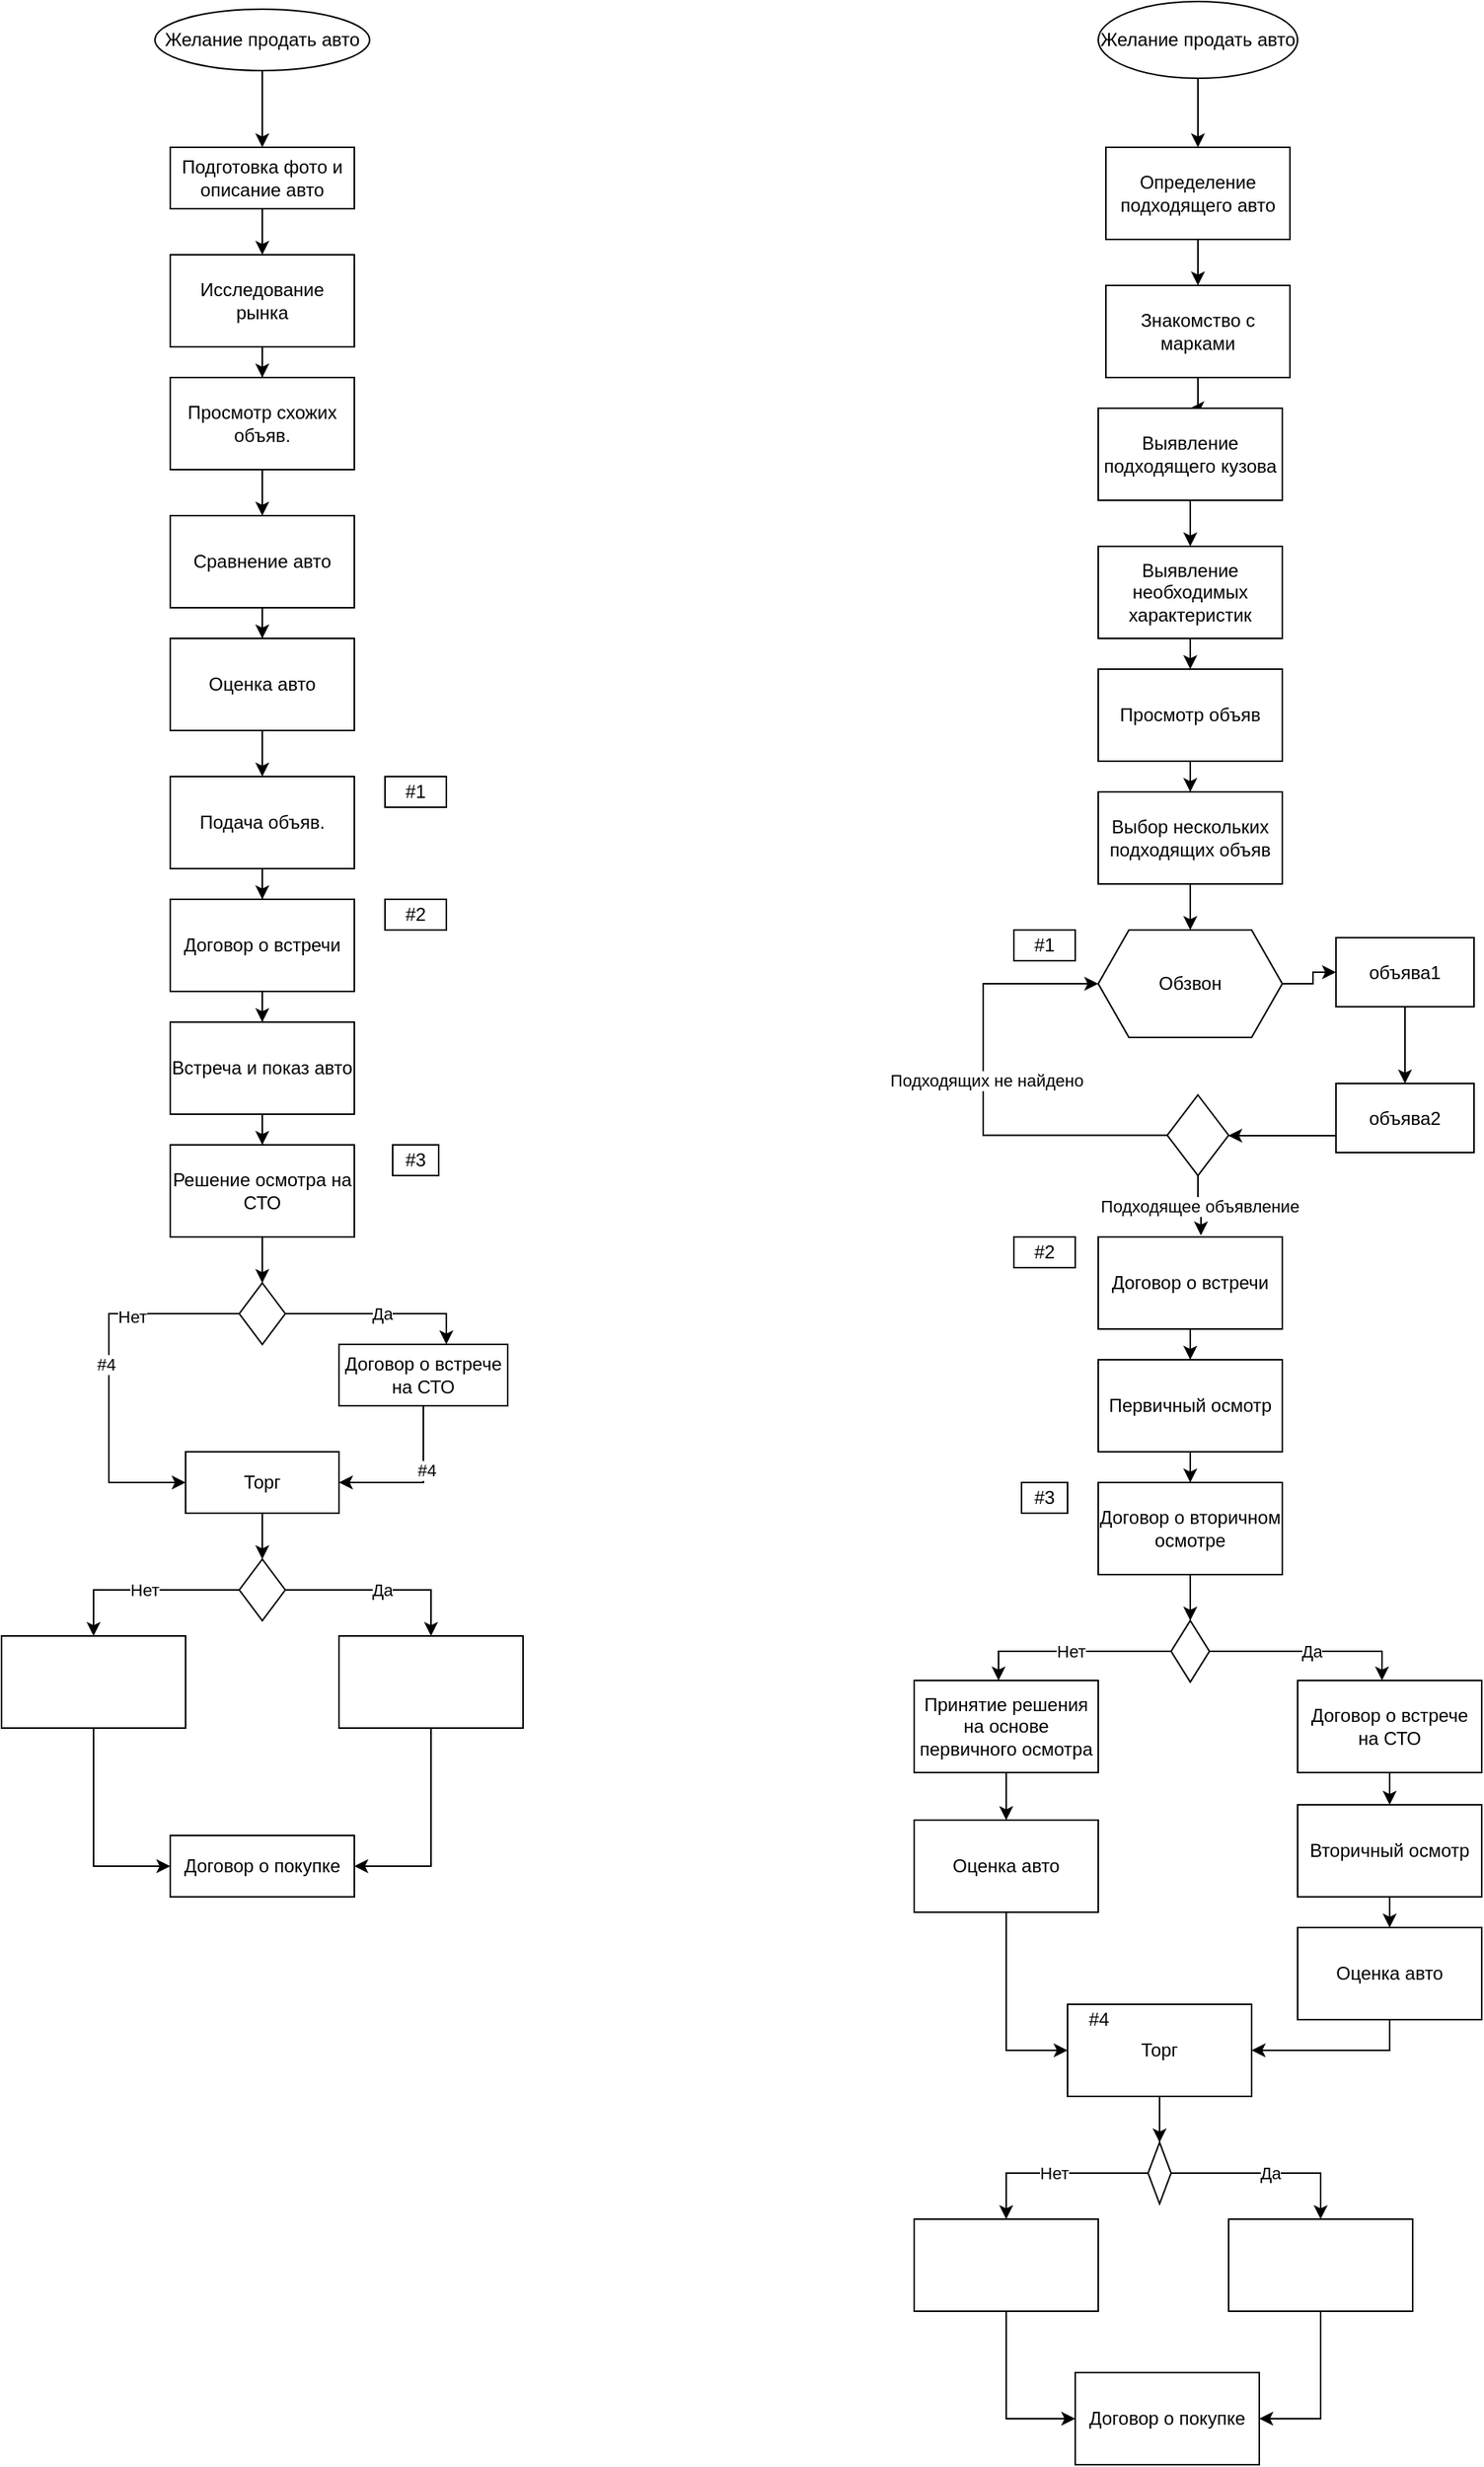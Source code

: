 <mxfile version="14.4.3" type="device" pages="2"><diagram id="jpFUk9lseT9KUsqiBgfO" name="Page-1"><mxGraphModel dx="2249" dy="834" grid="1" gridSize="10" guides="1" tooltips="1" connect="1" arrows="1" fold="1" page="1" pageScale="1" pageWidth="827" pageHeight="1169" math="0" shadow="0"><root><mxCell id="0"/><mxCell id="1" parent="0"/><mxCell id="J5vgBqyF4r-YPMZvcZo4-25" value="" style="edgeStyle=orthogonalEdgeStyle;rounded=0;orthogonalLoop=1;jettySize=auto;html=1;" parent="1" source="J5vgBqyF4r-YPMZvcZo4-4" target="J5vgBqyF4r-YPMZvcZo4-24" edge="1"><mxGeometry relative="1" as="geometry"/></mxCell><mxCell id="J5vgBqyF4r-YPMZvcZo4-4" value="Желание продать авто" style="ellipse;whiteSpace=wrap;html=1;" parent="1" vertex="1"><mxGeometry y="20" width="140" height="40" as="geometry"/></mxCell><mxCell id="J5vgBqyF4r-YPMZvcZo4-23" value="" style="edgeStyle=orthogonalEdgeStyle;rounded=0;orthogonalLoop=1;jettySize=auto;html=1;" parent="1" source="J5vgBqyF4r-YPMZvcZo4-5" target="J5vgBqyF4r-YPMZvcZo4-22" edge="1"><mxGeometry relative="1" as="geometry"/></mxCell><mxCell id="J5vgBqyF4r-YPMZvcZo4-5" value="Желание продать авто" style="ellipse;whiteSpace=wrap;html=1;" parent="1" vertex="1"><mxGeometry x="615" y="15" width="130" height="50" as="geometry"/></mxCell><mxCell id="J5vgBqyF4r-YPMZvcZo4-30" value="" style="edgeStyle=orthogonalEdgeStyle;rounded=0;orthogonalLoop=1;jettySize=auto;html=1;" parent="1" source="J5vgBqyF4r-YPMZvcZo4-22" target="J5vgBqyF4r-YPMZvcZo4-29" edge="1"><mxGeometry relative="1" as="geometry"/></mxCell><mxCell id="J5vgBqyF4r-YPMZvcZo4-22" value="Определение подходящего авто" style="whiteSpace=wrap;html=1;" parent="1" vertex="1"><mxGeometry x="620" y="110" width="120" height="60" as="geometry"/></mxCell><mxCell id="J5vgBqyF4r-YPMZvcZo4-28" value="" style="edgeStyle=orthogonalEdgeStyle;rounded=0;orthogonalLoop=1;jettySize=auto;html=1;" parent="1" source="J5vgBqyF4r-YPMZvcZo4-24" target="J5vgBqyF4r-YPMZvcZo4-27" edge="1"><mxGeometry relative="1" as="geometry"/></mxCell><mxCell id="J5vgBqyF4r-YPMZvcZo4-24" value="Подготовка фото и описание авто" style="whiteSpace=wrap;html=1;" parent="1" vertex="1"><mxGeometry x="10" y="110" width="120" height="40" as="geometry"/></mxCell><mxCell id="J5vgBqyF4r-YPMZvcZo4-32" value="" style="edgeStyle=orthogonalEdgeStyle;rounded=0;orthogonalLoop=1;jettySize=auto;html=1;" parent="1" source="J5vgBqyF4r-YPMZvcZo4-27" target="J5vgBqyF4r-YPMZvcZo4-31" edge="1"><mxGeometry relative="1" as="geometry"/></mxCell><mxCell id="J5vgBqyF4r-YPMZvcZo4-27" value="Исследование рынка" style="whiteSpace=wrap;html=1;" parent="1" vertex="1"><mxGeometry x="10" y="180" width="120" height="60" as="geometry"/></mxCell><mxCell id="J5vgBqyF4r-YPMZvcZo4-50" value="" style="edgeStyle=orthogonalEdgeStyle;rounded=0;orthogonalLoop=1;jettySize=auto;html=1;" parent="1" source="J5vgBqyF4r-YPMZvcZo4-29" target="J5vgBqyF4r-YPMZvcZo4-49" edge="1"><mxGeometry relative="1" as="geometry"/></mxCell><mxCell id="J5vgBqyF4r-YPMZvcZo4-29" value="Знакомство с марками" style="whiteSpace=wrap;html=1;" parent="1" vertex="1"><mxGeometry x="620" y="200" width="120" height="60" as="geometry"/></mxCell><mxCell id="J5vgBqyF4r-YPMZvcZo4-34" value="" style="edgeStyle=orthogonalEdgeStyle;rounded=0;orthogonalLoop=1;jettySize=auto;html=1;" parent="1" source="J5vgBqyF4r-YPMZvcZo4-31" target="J5vgBqyF4r-YPMZvcZo4-33" edge="1"><mxGeometry relative="1" as="geometry"/></mxCell><mxCell id="J5vgBqyF4r-YPMZvcZo4-31" value="Просмотр схожих объяв." style="whiteSpace=wrap;html=1;" parent="1" vertex="1"><mxGeometry x="10" y="260" width="120" height="60" as="geometry"/></mxCell><mxCell id="J5vgBqyF4r-YPMZvcZo4-36" value="" style="edgeStyle=orthogonalEdgeStyle;rounded=0;orthogonalLoop=1;jettySize=auto;html=1;" parent="1" source="J5vgBqyF4r-YPMZvcZo4-33" target="J5vgBqyF4r-YPMZvcZo4-35" edge="1"><mxGeometry relative="1" as="geometry"/></mxCell><mxCell id="J5vgBqyF4r-YPMZvcZo4-33" value="Сравнение авто" style="whiteSpace=wrap;html=1;" parent="1" vertex="1"><mxGeometry x="10" y="350" width="120" height="60" as="geometry"/></mxCell><mxCell id="J5vgBqyF4r-YPMZvcZo4-38" value="" style="edgeStyle=orthogonalEdgeStyle;rounded=0;orthogonalLoop=1;jettySize=auto;html=1;" parent="1" source="J5vgBqyF4r-YPMZvcZo4-35" target="J5vgBqyF4r-YPMZvcZo4-37" edge="1"><mxGeometry relative="1" as="geometry"/></mxCell><mxCell id="J5vgBqyF4r-YPMZvcZo4-35" value="Оценка авто" style="whiteSpace=wrap;html=1;" parent="1" vertex="1"><mxGeometry x="10" y="430" width="120" height="60" as="geometry"/></mxCell><mxCell id="J5vgBqyF4r-YPMZvcZo4-41" value="" style="edgeStyle=orthogonalEdgeStyle;rounded=0;orthogonalLoop=1;jettySize=auto;html=1;" parent="1" source="J5vgBqyF4r-YPMZvcZo4-37" target="J5vgBqyF4r-YPMZvcZo4-40" edge="1"><mxGeometry relative="1" as="geometry"/></mxCell><mxCell id="J5vgBqyF4r-YPMZvcZo4-37" value="Подача объяв." style="whiteSpace=wrap;html=1;" parent="1" vertex="1"><mxGeometry x="10" y="520" width="120" height="60" as="geometry"/></mxCell><mxCell id="J5vgBqyF4r-YPMZvcZo4-39" value="#1" style="rounded=0;whiteSpace=wrap;html=1;" parent="1" vertex="1"><mxGeometry x="150" y="520" width="40" height="20" as="geometry"/></mxCell><mxCell id="J5vgBqyF4r-YPMZvcZo4-44" value="" style="edgeStyle=orthogonalEdgeStyle;rounded=0;orthogonalLoop=1;jettySize=auto;html=1;" parent="1" source="J5vgBqyF4r-YPMZvcZo4-40" target="J5vgBqyF4r-YPMZvcZo4-43" edge="1"><mxGeometry relative="1" as="geometry"/></mxCell><mxCell id="J5vgBqyF4r-YPMZvcZo4-40" value="Договор о встречи" style="whiteSpace=wrap;html=1;" parent="1" vertex="1"><mxGeometry x="10" y="600" width="120" height="60" as="geometry"/></mxCell><mxCell id="J5vgBqyF4r-YPMZvcZo4-42" value="#2" style="rounded=0;whiteSpace=wrap;html=1;" parent="1" vertex="1"><mxGeometry x="150" y="600" width="40" height="20" as="geometry"/></mxCell><mxCell id="J5vgBqyF4r-YPMZvcZo4-46" value="" style="edgeStyle=orthogonalEdgeStyle;rounded=0;orthogonalLoop=1;jettySize=auto;html=1;" parent="1" source="J5vgBqyF4r-YPMZvcZo4-43" target="J5vgBqyF4r-YPMZvcZo4-45" edge="1"><mxGeometry relative="1" as="geometry"/></mxCell><mxCell id="J5vgBqyF4r-YPMZvcZo4-43" value="Встреча и показ авто" style="whiteSpace=wrap;html=1;" parent="1" vertex="1"><mxGeometry x="10" y="680" width="120" height="60" as="geometry"/></mxCell><mxCell id="J5vgBqyF4r-YPMZvcZo4-89" value="" style="edgeStyle=orthogonalEdgeStyle;rounded=0;orthogonalLoop=1;jettySize=auto;html=1;" parent="1" source="J5vgBqyF4r-YPMZvcZo4-45" target="J5vgBqyF4r-YPMZvcZo4-88" edge="1"><mxGeometry relative="1" as="geometry"/></mxCell><mxCell id="J5vgBqyF4r-YPMZvcZo4-45" value="Решение осмотра на СТО" style="whiteSpace=wrap;html=1;" parent="1" vertex="1"><mxGeometry x="10" y="760" width="120" height="60" as="geometry"/></mxCell><mxCell id="J5vgBqyF4r-YPMZvcZo4-47" value="#3" style="rounded=0;whiteSpace=wrap;html=1;" parent="1" vertex="1"><mxGeometry x="155" y="760" width="30" height="20" as="geometry"/></mxCell><mxCell id="J5vgBqyF4r-YPMZvcZo4-52" value="" style="edgeStyle=orthogonalEdgeStyle;rounded=0;orthogonalLoop=1;jettySize=auto;html=1;" parent="1" source="J5vgBqyF4r-YPMZvcZo4-49" target="J5vgBqyF4r-YPMZvcZo4-51" edge="1"><mxGeometry relative="1" as="geometry"/></mxCell><mxCell id="J5vgBqyF4r-YPMZvcZo4-49" value="Выявление подходящего кузова" style="whiteSpace=wrap;html=1;" parent="1" vertex="1"><mxGeometry x="615" y="280" width="120" height="60" as="geometry"/></mxCell><mxCell id="J5vgBqyF4r-YPMZvcZo4-54" value="" style="edgeStyle=orthogonalEdgeStyle;rounded=0;orthogonalLoop=1;jettySize=auto;html=1;" parent="1" source="J5vgBqyF4r-YPMZvcZo4-51" target="J5vgBqyF4r-YPMZvcZo4-53" edge="1"><mxGeometry relative="1" as="geometry"/></mxCell><mxCell id="J5vgBqyF4r-YPMZvcZo4-51" value="Выявление необходимых характеристик" style="whiteSpace=wrap;html=1;" parent="1" vertex="1"><mxGeometry x="615" y="370" width="120" height="60" as="geometry"/></mxCell><mxCell id="J5vgBqyF4r-YPMZvcZo4-56" value="" style="edgeStyle=orthogonalEdgeStyle;rounded=0;orthogonalLoop=1;jettySize=auto;html=1;" parent="1" source="J5vgBqyF4r-YPMZvcZo4-53" target="J5vgBqyF4r-YPMZvcZo4-55" edge="1"><mxGeometry relative="1" as="geometry"/></mxCell><mxCell id="J5vgBqyF4r-YPMZvcZo4-53" value="Просмотр объяв" style="whiteSpace=wrap;html=1;" parent="1" vertex="1"><mxGeometry x="615" y="450" width="120" height="60" as="geometry"/></mxCell><mxCell id="J5vgBqyF4r-YPMZvcZo4-75" style="edgeStyle=orthogonalEdgeStyle;rounded=0;orthogonalLoop=1;jettySize=auto;html=1;exitX=0.5;exitY=1;exitDx=0;exitDy=0;entryX=0.5;entryY=0;entryDx=0;entryDy=0;" parent="1" source="J5vgBqyF4r-YPMZvcZo4-55" target="J5vgBqyF4r-YPMZvcZo4-72" edge="1"><mxGeometry relative="1" as="geometry"/></mxCell><mxCell id="J5vgBqyF4r-YPMZvcZo4-55" value="Выбор нескольких подходящих объяв" style="whiteSpace=wrap;html=1;" parent="1" vertex="1"><mxGeometry x="615" y="530" width="120" height="60" as="geometry"/></mxCell><mxCell id="J5vgBqyF4r-YPMZvcZo4-60" value="#1" style="rounded=0;whiteSpace=wrap;html=1;" parent="1" vertex="1"><mxGeometry x="560" y="620" width="40" height="20" as="geometry"/></mxCell><mxCell id="J5vgBqyF4r-YPMZvcZo4-67" value="" style="edgeStyle=orthogonalEdgeStyle;rounded=0;orthogonalLoop=1;jettySize=auto;html=1;" parent="1" source="J5vgBqyF4r-YPMZvcZo4-61" target="J5vgBqyF4r-YPMZvcZo4-66" edge="1"><mxGeometry relative="1" as="geometry"/></mxCell><mxCell id="J5vgBqyF4r-YPMZvcZo4-61" value="Договор о встречи" style="whiteSpace=wrap;html=1;" parent="1" vertex="1"><mxGeometry x="615" y="820" width="120" height="60" as="geometry"/></mxCell><mxCell id="J5vgBqyF4r-YPMZvcZo4-63" value="#2" style="rounded=0;whiteSpace=wrap;html=1;" parent="1" vertex="1"><mxGeometry x="560" y="820" width="40" height="20" as="geometry"/></mxCell><mxCell id="J5vgBqyF4r-YPMZvcZo4-69" value="" style="edgeStyle=orthogonalEdgeStyle;rounded=0;orthogonalLoop=1;jettySize=auto;html=1;" parent="1" source="J5vgBqyF4r-YPMZvcZo4-66" target="J5vgBqyF4r-YPMZvcZo4-68" edge="1"><mxGeometry relative="1" as="geometry"/></mxCell><mxCell id="J5vgBqyF4r-YPMZvcZo4-66" value="Первичный осмотр" style="whiteSpace=wrap;html=1;" parent="1" vertex="1"><mxGeometry x="615" y="900" width="120" height="60" as="geometry"/></mxCell><mxCell id="J5vgBqyF4r-YPMZvcZo4-102" value="" style="edgeStyle=orthogonalEdgeStyle;rounded=0;orthogonalLoop=1;jettySize=auto;html=1;" parent="1" source="J5vgBqyF4r-YPMZvcZo4-68" target="J5vgBqyF4r-YPMZvcZo4-101" edge="1"><mxGeometry relative="1" as="geometry"/></mxCell><mxCell id="J5vgBqyF4r-YPMZvcZo4-68" value="Договор о вторичном осмотре" style="whiteSpace=wrap;html=1;" parent="1" vertex="1"><mxGeometry x="615" y="980" width="120" height="60" as="geometry"/></mxCell><mxCell id="J5vgBqyF4r-YPMZvcZo4-70" value="#3" style="rounded=0;whiteSpace=wrap;html=1;" parent="1" vertex="1"><mxGeometry x="565" y="980" width="30" height="20" as="geometry"/></mxCell><mxCell id="J5vgBqyF4r-YPMZvcZo4-79" value="" style="edgeStyle=orthogonalEdgeStyle;rounded=0;orthogonalLoop=1;jettySize=auto;html=1;" parent="1" source="J5vgBqyF4r-YPMZvcZo4-72" target="J5vgBqyF4r-YPMZvcZo4-78" edge="1"><mxGeometry relative="1" as="geometry"/></mxCell><mxCell id="J5vgBqyF4r-YPMZvcZo4-72" value="Обзвон" style="shape=hexagon;perimeter=hexagonPerimeter2;whiteSpace=wrap;html=1;fixedSize=1;" parent="1" vertex="1"><mxGeometry x="615" y="620" width="120" height="70" as="geometry"/></mxCell><mxCell id="J5vgBqyF4r-YPMZvcZo4-81" value="" style="edgeStyle=orthogonalEdgeStyle;rounded=0;orthogonalLoop=1;jettySize=auto;html=1;" parent="1" source="J5vgBqyF4r-YPMZvcZo4-78" target="J5vgBqyF4r-YPMZvcZo4-80" edge="1"><mxGeometry relative="1" as="geometry"/></mxCell><mxCell id="J5vgBqyF4r-YPMZvcZo4-78" value="объява1" style="whiteSpace=wrap;html=1;" parent="1" vertex="1"><mxGeometry x="770" y="625" width="90" height="45" as="geometry"/></mxCell><mxCell id="J5vgBqyF4r-YPMZvcZo4-83" value="" style="edgeStyle=orthogonalEdgeStyle;rounded=0;orthogonalLoop=1;jettySize=auto;html=1;" parent="1" source="J5vgBqyF4r-YPMZvcZo4-80" target="J5vgBqyF4r-YPMZvcZo4-82" edge="1"><mxGeometry relative="1" as="geometry"><Array as="points"><mxPoint x="735" y="754"/><mxPoint x="735" y="754"/></Array></mxGeometry></mxCell><mxCell id="J5vgBqyF4r-YPMZvcZo4-80" value="объява2" style="whiteSpace=wrap;html=1;" parent="1" vertex="1"><mxGeometry x="770" y="720" width="90" height="45" as="geometry"/></mxCell><mxCell id="J5vgBqyF4r-YPMZvcZo4-84" value="Подходящее объявление" style="edgeStyle=orthogonalEdgeStyle;rounded=0;orthogonalLoop=1;jettySize=auto;html=1;entryX=0.558;entryY=-0.017;entryDx=0;entryDy=0;entryPerimeter=0;" parent="1" source="J5vgBqyF4r-YPMZvcZo4-82" target="J5vgBqyF4r-YPMZvcZo4-61" edge="1"><mxGeometry relative="1" as="geometry"/></mxCell><mxCell id="J5vgBqyF4r-YPMZvcZo4-85" style="edgeStyle=orthogonalEdgeStyle;rounded=0;orthogonalLoop=1;jettySize=auto;html=1;" parent="1" source="J5vgBqyF4r-YPMZvcZo4-82" target="J5vgBqyF4r-YPMZvcZo4-72" edge="1"><mxGeometry relative="1" as="geometry"><Array as="points"><mxPoint x="540" y="754"/><mxPoint x="540" y="655"/></Array></mxGeometry></mxCell><mxCell id="J5vgBqyF4r-YPMZvcZo4-86" value="Подходящих не найдено" style="edgeLabel;html=1;align=center;verticalAlign=middle;resizable=0;points=[];" parent="J5vgBqyF4r-YPMZvcZo4-85" vertex="1" connectable="0"><mxGeometry x="0.061" y="-2" relative="1" as="geometry"><mxPoint as="offset"/></mxGeometry></mxCell><mxCell id="J5vgBqyF4r-YPMZvcZo4-82" value="" style="rhombus;whiteSpace=wrap;html=1;" parent="1" vertex="1"><mxGeometry x="660" y="727.5" width="40" height="52.5" as="geometry"/></mxCell><mxCell id="J5vgBqyF4r-YPMZvcZo4-91" value="" style="edgeStyle=orthogonalEdgeStyle;rounded=0;orthogonalLoop=1;jettySize=auto;html=1;" parent="1" source="J5vgBqyF4r-YPMZvcZo4-88" target="J5vgBqyF4r-YPMZvcZo4-90" edge="1"><mxGeometry relative="1" as="geometry"><Array as="points"><mxPoint x="-30" y="870"/></Array></mxGeometry></mxCell><mxCell id="J5vgBqyF4r-YPMZvcZo4-94" value="Нет" style="edgeLabel;html=1;align=center;verticalAlign=middle;resizable=0;points=[];" parent="J5vgBqyF4r-YPMZvcZo4-91" vertex="1" connectable="0"><mxGeometry x="-0.429" y="2" relative="1" as="geometry"><mxPoint as="offset"/></mxGeometry></mxCell><mxCell id="J5vgBqyF4r-YPMZvcZo4-138" value="#4" style="edgeLabel;html=1;align=center;verticalAlign=middle;resizable=0;points=[];" parent="J5vgBqyF4r-YPMZvcZo4-91" vertex="1" connectable="0"><mxGeometry x="-0.037" y="-2" relative="1" as="geometry"><mxPoint as="offset"/></mxGeometry></mxCell><mxCell id="J5vgBqyF4r-YPMZvcZo4-93" value="Да" style="edgeStyle=orthogonalEdgeStyle;rounded=0;orthogonalLoop=1;jettySize=auto;html=1;" parent="1" source="J5vgBqyF4r-YPMZvcZo4-88" target="J5vgBqyF4r-YPMZvcZo4-92" edge="1"><mxGeometry relative="1" as="geometry"><Array as="points"><mxPoint x="190" y="870"/></Array></mxGeometry></mxCell><mxCell id="J5vgBqyF4r-YPMZvcZo4-88" value="" style="rhombus;whiteSpace=wrap;html=1;" parent="1" vertex="1"><mxGeometry x="55" y="850" width="30" height="40" as="geometry"/></mxCell><mxCell id="J5vgBqyF4r-YPMZvcZo4-111" value="" style="edgeStyle=orthogonalEdgeStyle;rounded=0;orthogonalLoop=1;jettySize=auto;html=1;" parent="1" source="J5vgBqyF4r-YPMZvcZo4-90" target="J5vgBqyF4r-YPMZvcZo4-110" edge="1"><mxGeometry relative="1" as="geometry"/></mxCell><mxCell id="J5vgBqyF4r-YPMZvcZo4-90" value="Торг" style="whiteSpace=wrap;html=1;direction=west;" parent="1" vertex="1"><mxGeometry x="20" y="960" width="100" height="40" as="geometry"/></mxCell><mxCell id="J5vgBqyF4r-YPMZvcZo4-109" style="edgeStyle=orthogonalEdgeStyle;rounded=0;orthogonalLoop=1;jettySize=auto;html=1;exitX=0.5;exitY=1;exitDx=0;exitDy=0;entryX=0;entryY=0.5;entryDx=0;entryDy=0;" parent="1" source="J5vgBqyF4r-YPMZvcZo4-92" target="J5vgBqyF4r-YPMZvcZo4-90" edge="1"><mxGeometry relative="1" as="geometry"/></mxCell><mxCell id="J5vgBqyF4r-YPMZvcZo4-142" value="#4" style="edgeLabel;html=1;align=center;verticalAlign=middle;resizable=0;points=[];" parent="J5vgBqyF4r-YPMZvcZo4-109" vertex="1" connectable="0"><mxGeometry x="-0.2" y="2" relative="1" as="geometry"><mxPoint as="offset"/></mxGeometry></mxCell><mxCell id="J5vgBqyF4r-YPMZvcZo4-92" value="Договор о встрече на СТО" style="whiteSpace=wrap;html=1;" parent="1" vertex="1"><mxGeometry x="120" y="890" width="110" height="40" as="geometry"/></mxCell><mxCell id="J5vgBqyF4r-YPMZvcZo4-104" value="Нет" style="edgeStyle=orthogonalEdgeStyle;rounded=0;orthogonalLoop=1;jettySize=auto;html=1;" parent="1" source="J5vgBqyF4r-YPMZvcZo4-101" target="J5vgBqyF4r-YPMZvcZo4-103" edge="1"><mxGeometry relative="1" as="geometry"><Array as="points"><mxPoint x="550" y="1090"/></Array></mxGeometry></mxCell><mxCell id="J5vgBqyF4r-YPMZvcZo4-106" value="Да" style="edgeStyle=orthogonalEdgeStyle;rounded=0;orthogonalLoop=1;jettySize=auto;html=1;" parent="1" source="J5vgBqyF4r-YPMZvcZo4-101" target="J5vgBqyF4r-YPMZvcZo4-105" edge="1"><mxGeometry relative="1" as="geometry"><Array as="points"><mxPoint x="800" y="1090"/></Array></mxGeometry></mxCell><mxCell id="J5vgBqyF4r-YPMZvcZo4-101" value="" style="rhombus;whiteSpace=wrap;html=1;" parent="1" vertex="1"><mxGeometry x="662.5" y="1070" width="25" height="40" as="geometry"/></mxCell><mxCell id="J5vgBqyF4r-YPMZvcZo4-127" value="" style="edgeStyle=orthogonalEdgeStyle;rounded=0;orthogonalLoop=1;jettySize=auto;html=1;" parent="1" source="J5vgBqyF4r-YPMZvcZo4-103" target="J5vgBqyF4r-YPMZvcZo4-126" edge="1"><mxGeometry relative="1" as="geometry"/></mxCell><mxCell id="J5vgBqyF4r-YPMZvcZo4-103" value="Принятие решения на основе первичного осмотра" style="whiteSpace=wrap;html=1;" parent="1" vertex="1"><mxGeometry x="495" y="1109" width="120" height="60" as="geometry"/></mxCell><mxCell id="J5vgBqyF4r-YPMZvcZo4-120" value="" style="edgeStyle=orthogonalEdgeStyle;rounded=0;orthogonalLoop=1;jettySize=auto;html=1;" parent="1" source="J5vgBqyF4r-YPMZvcZo4-105" target="J5vgBqyF4r-YPMZvcZo4-119" edge="1"><mxGeometry relative="1" as="geometry"/></mxCell><mxCell id="J5vgBqyF4r-YPMZvcZo4-105" value="Договор о встрече на СТО" style="whiteSpace=wrap;html=1;" parent="1" vertex="1"><mxGeometry x="745" y="1109" width="120" height="60" as="geometry"/></mxCell><mxCell id="J5vgBqyF4r-YPMZvcZo4-113" value="Нет" style="edgeStyle=orthogonalEdgeStyle;rounded=0;orthogonalLoop=1;jettySize=auto;html=1;" parent="1" source="J5vgBqyF4r-YPMZvcZo4-110" target="J5vgBqyF4r-YPMZvcZo4-112" edge="1"><mxGeometry relative="1" as="geometry"/></mxCell><mxCell id="J5vgBqyF4r-YPMZvcZo4-115" value="Да" style="edgeStyle=orthogonalEdgeStyle;rounded=0;orthogonalLoop=1;jettySize=auto;html=1;" parent="1" source="J5vgBqyF4r-YPMZvcZo4-110" target="J5vgBqyF4r-YPMZvcZo4-114" edge="1"><mxGeometry relative="1" as="geometry"/></mxCell><mxCell id="J5vgBqyF4r-YPMZvcZo4-110" value="" style="rhombus;whiteSpace=wrap;html=1;" parent="1" vertex="1"><mxGeometry x="55" y="1030" width="30" height="40" as="geometry"/></mxCell><mxCell id="J5vgBqyF4r-YPMZvcZo4-117" style="edgeStyle=orthogonalEdgeStyle;rounded=0;orthogonalLoop=1;jettySize=auto;html=1;exitX=0.5;exitY=1;exitDx=0;exitDy=0;entryX=0;entryY=0.5;entryDx=0;entryDy=0;" parent="1" source="J5vgBqyF4r-YPMZvcZo4-112" target="J5vgBqyF4r-YPMZvcZo4-116" edge="1"><mxGeometry relative="1" as="geometry"/></mxCell><mxCell id="J5vgBqyF4r-YPMZvcZo4-112" value="" style="whiteSpace=wrap;html=1;" parent="1" vertex="1"><mxGeometry x="-100" y="1080" width="120" height="60" as="geometry"/></mxCell><mxCell id="J5vgBqyF4r-YPMZvcZo4-118" style="edgeStyle=orthogonalEdgeStyle;rounded=0;orthogonalLoop=1;jettySize=auto;html=1;exitX=0.5;exitY=1;exitDx=0;exitDy=0;entryX=1;entryY=0.5;entryDx=0;entryDy=0;" parent="1" source="J5vgBqyF4r-YPMZvcZo4-114" target="J5vgBqyF4r-YPMZvcZo4-116" edge="1"><mxGeometry relative="1" as="geometry"/></mxCell><mxCell id="J5vgBqyF4r-YPMZvcZo4-114" value="" style="whiteSpace=wrap;html=1;" parent="1" vertex="1"><mxGeometry x="120" y="1080" width="120" height="60" as="geometry"/></mxCell><mxCell id="J5vgBqyF4r-YPMZvcZo4-116" value="Договор о покупке" style="rounded=0;whiteSpace=wrap;html=1;" parent="1" vertex="1"><mxGeometry x="10" y="1210" width="120" height="40" as="geometry"/></mxCell><mxCell id="J5vgBqyF4r-YPMZvcZo4-122" value="" style="edgeStyle=orthogonalEdgeStyle;rounded=0;orthogonalLoop=1;jettySize=auto;html=1;" parent="1" source="J5vgBqyF4r-YPMZvcZo4-119" target="J5vgBqyF4r-YPMZvcZo4-121" edge="1"><mxGeometry relative="1" as="geometry"/></mxCell><mxCell id="J5vgBqyF4r-YPMZvcZo4-119" value="Вторичный осмотр" style="whiteSpace=wrap;html=1;" parent="1" vertex="1"><mxGeometry x="745" y="1190" width="120" height="60" as="geometry"/></mxCell><mxCell id="J5vgBqyF4r-YPMZvcZo4-125" style="edgeStyle=orthogonalEdgeStyle;rounded=0;orthogonalLoop=1;jettySize=auto;html=1;exitX=0.5;exitY=1;exitDx=0;exitDy=0;entryX=1;entryY=0.5;entryDx=0;entryDy=0;" parent="1" source="J5vgBqyF4r-YPMZvcZo4-121" target="J5vgBqyF4r-YPMZvcZo4-123" edge="1"><mxGeometry relative="1" as="geometry"/></mxCell><mxCell id="J5vgBqyF4r-YPMZvcZo4-121" value="Оценка авто" style="whiteSpace=wrap;html=1;" parent="1" vertex="1"><mxGeometry x="745" y="1270" width="120" height="60" as="geometry"/></mxCell><mxCell id="J5vgBqyF4r-YPMZvcZo4-130" value="" style="edgeStyle=orthogonalEdgeStyle;rounded=0;orthogonalLoop=1;jettySize=auto;html=1;" parent="1" source="J5vgBqyF4r-YPMZvcZo4-123" target="J5vgBqyF4r-YPMZvcZo4-129" edge="1"><mxGeometry relative="1" as="geometry"/></mxCell><mxCell id="J5vgBqyF4r-YPMZvcZo4-123" value="Торг" style="whiteSpace=wrap;html=1;" parent="1" vertex="1"><mxGeometry x="595" y="1320" width="120" height="60" as="geometry"/></mxCell><mxCell id="J5vgBqyF4r-YPMZvcZo4-128" style="edgeStyle=orthogonalEdgeStyle;rounded=0;orthogonalLoop=1;jettySize=auto;html=1;entryX=0;entryY=0.5;entryDx=0;entryDy=0;" parent="1" source="J5vgBqyF4r-YPMZvcZo4-126" target="J5vgBqyF4r-YPMZvcZo4-123" edge="1"><mxGeometry relative="1" as="geometry"/></mxCell><mxCell id="J5vgBqyF4r-YPMZvcZo4-126" value="Оценка авто" style="whiteSpace=wrap;html=1;" parent="1" vertex="1"><mxGeometry x="495" y="1200" width="120" height="60" as="geometry"/></mxCell><mxCell id="J5vgBqyF4r-YPMZvcZo4-132" value="Нет" style="edgeStyle=orthogonalEdgeStyle;rounded=0;orthogonalLoop=1;jettySize=auto;html=1;" parent="1" source="J5vgBqyF4r-YPMZvcZo4-129" target="J5vgBqyF4r-YPMZvcZo4-131" edge="1"><mxGeometry relative="1" as="geometry"/></mxCell><mxCell id="J5vgBqyF4r-YPMZvcZo4-134" value="Да" style="edgeStyle=orthogonalEdgeStyle;rounded=0;orthogonalLoop=1;jettySize=auto;html=1;" parent="1" source="J5vgBqyF4r-YPMZvcZo4-129" target="J5vgBqyF4r-YPMZvcZo4-133" edge="1"><mxGeometry relative="1" as="geometry"/></mxCell><mxCell id="J5vgBqyF4r-YPMZvcZo4-129" value="" style="rhombus;whiteSpace=wrap;html=1;" parent="1" vertex="1"><mxGeometry x="647.5" y="1410" width="15" height="40" as="geometry"/></mxCell><mxCell id="J5vgBqyF4r-YPMZvcZo4-136" style="edgeStyle=orthogonalEdgeStyle;rounded=0;orthogonalLoop=1;jettySize=auto;html=1;exitX=0.5;exitY=1;exitDx=0;exitDy=0;entryX=0;entryY=0.5;entryDx=0;entryDy=0;" parent="1" source="J5vgBqyF4r-YPMZvcZo4-131" target="J5vgBqyF4r-YPMZvcZo4-135" edge="1"><mxGeometry relative="1" as="geometry"/></mxCell><mxCell id="J5vgBqyF4r-YPMZvcZo4-131" value="" style="whiteSpace=wrap;html=1;" parent="1" vertex="1"><mxGeometry x="495" y="1460" width="120" height="60" as="geometry"/></mxCell><mxCell id="J5vgBqyF4r-YPMZvcZo4-137" style="edgeStyle=orthogonalEdgeStyle;rounded=0;orthogonalLoop=1;jettySize=auto;html=1;exitX=0.5;exitY=1;exitDx=0;exitDy=0;entryX=1;entryY=0.5;entryDx=0;entryDy=0;" parent="1" source="J5vgBqyF4r-YPMZvcZo4-133" target="J5vgBqyF4r-YPMZvcZo4-135" edge="1"><mxGeometry relative="1" as="geometry"/></mxCell><mxCell id="J5vgBqyF4r-YPMZvcZo4-133" value="" style="whiteSpace=wrap;html=1;" parent="1" vertex="1"><mxGeometry x="700" y="1460" width="120" height="60" as="geometry"/></mxCell><mxCell id="J5vgBqyF4r-YPMZvcZo4-135" value="Договор о покупке" style="rounded=0;whiteSpace=wrap;html=1;" parent="1" vertex="1"><mxGeometry x="600" y="1560" width="120" height="60" as="geometry"/></mxCell><mxCell id="J5vgBqyF4r-YPMZvcZo4-139" value="#4" style="text;html=1;align=center;verticalAlign=middle;resizable=0;points=[];autosize=1;" parent="1" vertex="1"><mxGeometry x="600" y="1320" width="30" height="20" as="geometry"/></mxCell></root></mxGraphModel></diagram><diagram id="g-pOFjEMNOlA81jFsz81" name="Page-2"><mxGraphModel dx="1102" dy="834" grid="1" gridSize="10" guides="1" tooltips="1" connect="1" arrows="1" fold="1" page="1" pageScale="1" pageWidth="850" pageHeight="1100" math="0" shadow="0"><root><mxCell id="4Hh5yG_mCDc0yrTnkOso-0"/><mxCell id="4Hh5yG_mCDc0yrTnkOso-1" parent="4Hh5yG_mCDc0yrTnkOso-0"/></root></mxGraphModel></diagram></mxfile>